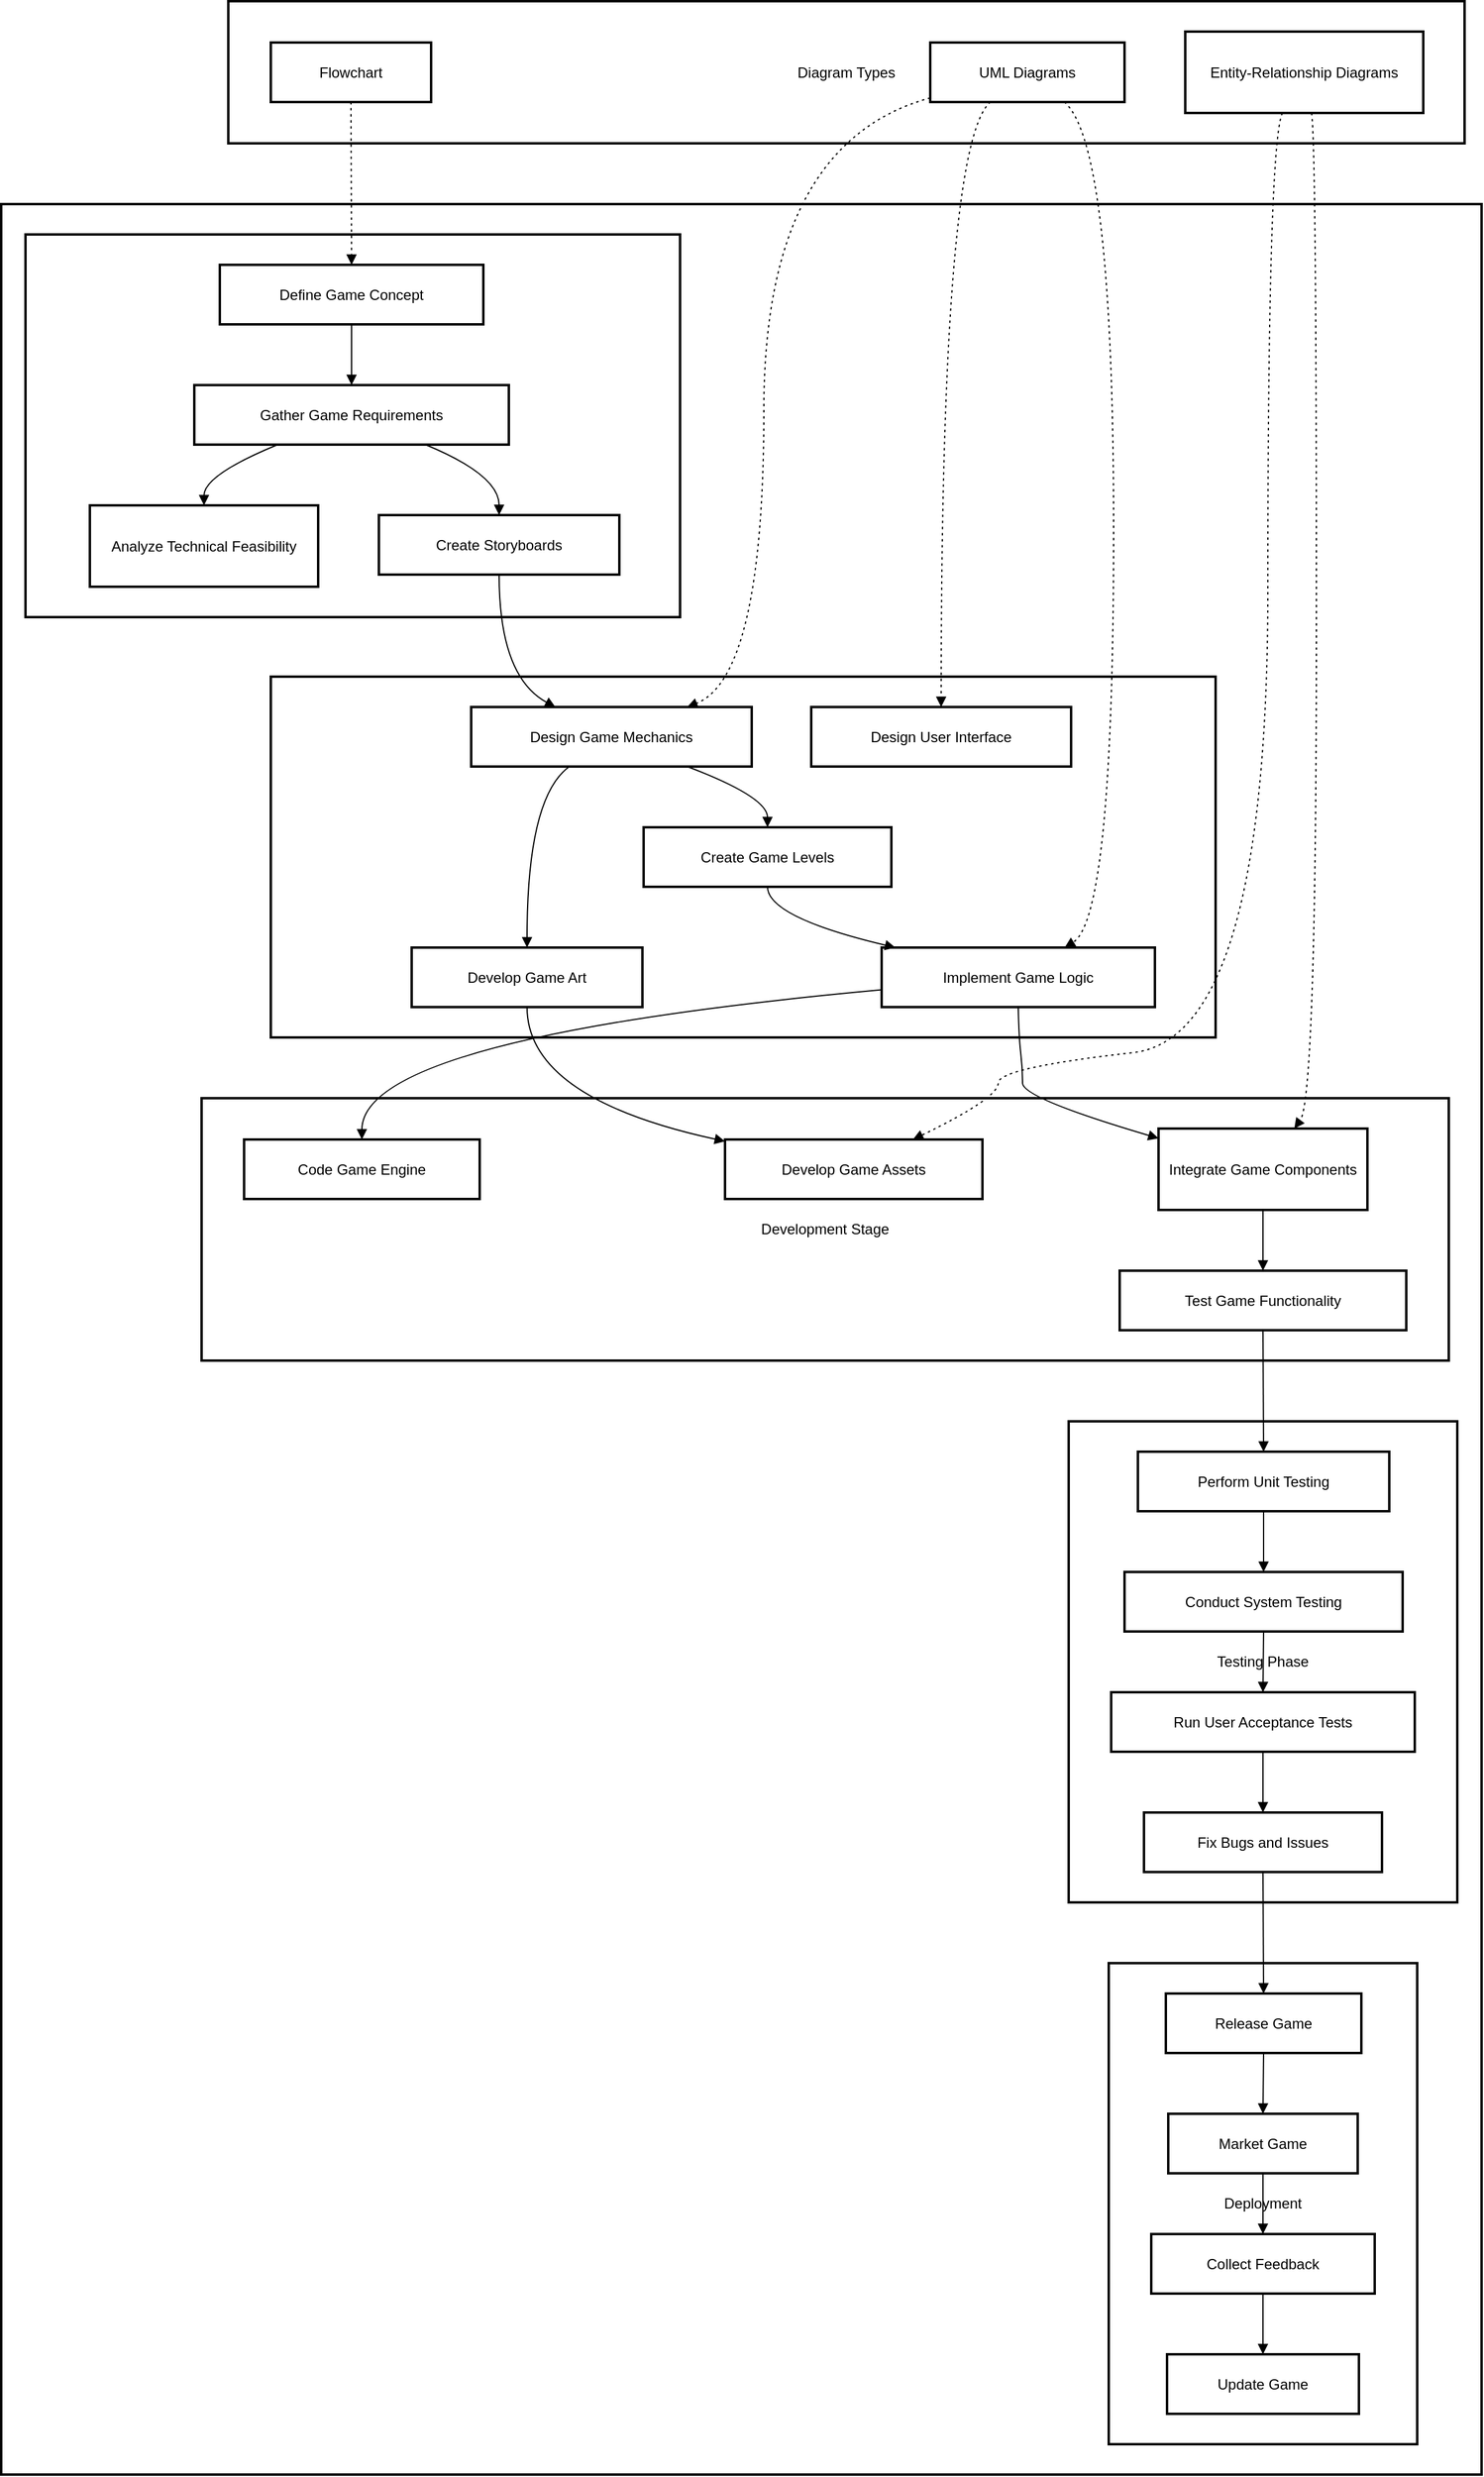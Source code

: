 <mxfile version="24.8.3">
  <diagram name="Page-1" id="8Y3-rr2qHy161HZOBqNe">
    <mxGraphModel dx="2852" dy="1578" grid="1" gridSize="10" guides="1" tooltips="1" connect="1" arrows="1" fold="1" page="1" pageScale="1" pageWidth="850" pageHeight="1100" math="0" shadow="0">
      <root>
        <mxCell id="0" />
        <mxCell id="1" parent="0" />
        <mxCell id="2" value="Diagram Types" style="whiteSpace=wrap;strokeWidth=2;" parent="1" vertex="1">
          <mxGeometry x="195" y="8" width="1018" height="117" as="geometry" />
        </mxCell>
        <mxCell id="3" value="Game Development Process" style="whiteSpace=wrap;strokeWidth=2;" parent="1" vertex="1">
          <mxGeometry x="8" y="175" width="1219" height="1869" as="geometry" />
        </mxCell>
        <mxCell id="4" value="Deployment" style="whiteSpace=wrap;strokeWidth=2;" parent="1" vertex="1">
          <mxGeometry x="920" y="1623" width="254" height="396" as="geometry" />
        </mxCell>
        <mxCell id="5" value="Testing Phase" style="whiteSpace=wrap;strokeWidth=2;" parent="1" vertex="1">
          <mxGeometry x="887" y="1177" width="320" height="396" as="geometry" />
        </mxCell>
        <mxCell id="6" value="Development Stage" style="whiteSpace=wrap;strokeWidth=2;" parent="1" vertex="1">
          <mxGeometry x="173" y="911" width="1027" height="216" as="geometry" />
        </mxCell>
        <mxCell id="7" value="Design Phase" style="whiteSpace=wrap;strokeWidth=2;" parent="1" vertex="1">
          <mxGeometry x="230" y="564" width="778" height="297" as="geometry" />
        </mxCell>
        <mxCell id="8" value="Requirements Analysis" style="whiteSpace=wrap;strokeWidth=2;" parent="1" vertex="1">
          <mxGeometry x="28" y="200" width="539" height="315" as="geometry" />
        </mxCell>
        <mxCell id="9" value="Define Game Concept" style="whiteSpace=wrap;strokeWidth=2;" parent="1" vertex="1">
          <mxGeometry x="188" y="225" width="217" height="49" as="geometry" />
        </mxCell>
        <mxCell id="10" value="Gather Game Requirements" style="whiteSpace=wrap;strokeWidth=2;" parent="1" vertex="1">
          <mxGeometry x="167" y="324" width="259" height="49" as="geometry" />
        </mxCell>
        <mxCell id="11" value="Analyze Technical Feasibility" style="whiteSpace=wrap;strokeWidth=2;" parent="1" vertex="1">
          <mxGeometry x="81" y="423" width="188" height="67" as="geometry" />
        </mxCell>
        <mxCell id="12" value="Create Storyboards" style="whiteSpace=wrap;strokeWidth=2;" parent="1" vertex="1">
          <mxGeometry x="319" y="431" width="198" height="49" as="geometry" />
        </mxCell>
        <mxCell id="13" value="Design Game Mechanics" style="whiteSpace=wrap;strokeWidth=2;" parent="1" vertex="1">
          <mxGeometry x="395" y="589" width="231" height="49" as="geometry" />
        </mxCell>
        <mxCell id="14" value="Create Game Levels" style="whiteSpace=wrap;strokeWidth=2;" parent="1" vertex="1">
          <mxGeometry x="537" y="688" width="204" height="49" as="geometry" />
        </mxCell>
        <mxCell id="15" value="Develop Game Art" style="whiteSpace=wrap;strokeWidth=2;" parent="1" vertex="1">
          <mxGeometry x="346" y="787" width="190" height="49" as="geometry" />
        </mxCell>
        <mxCell id="16" value="Implement Game Logic" style="whiteSpace=wrap;strokeWidth=2;" parent="1" vertex="1">
          <mxGeometry x="733" y="787" width="225" height="49" as="geometry" />
        </mxCell>
        <mxCell id="17" value="Design User Interface" style="whiteSpace=wrap;strokeWidth=2;" parent="1" vertex="1">
          <mxGeometry x="675" y="589" width="214" height="49" as="geometry" />
        </mxCell>
        <mxCell id="18" value="Code Game Engine" style="whiteSpace=wrap;strokeWidth=2;" parent="1" vertex="1">
          <mxGeometry x="208" y="945" width="194" height="49" as="geometry" />
        </mxCell>
        <mxCell id="19" value="Develop Game Assets" style="whiteSpace=wrap;strokeWidth=2;" parent="1" vertex="1">
          <mxGeometry x="604" y="945" width="212" height="49" as="geometry" />
        </mxCell>
        <mxCell id="20" value="Integrate Game Components" style="whiteSpace=wrap;strokeWidth=2;" parent="1" vertex="1">
          <mxGeometry x="961" y="936" width="172" height="67" as="geometry" />
        </mxCell>
        <mxCell id="21" value="Test Game Functionality" style="whiteSpace=wrap;strokeWidth=2;" parent="1" vertex="1">
          <mxGeometry x="929" y="1053" width="236" height="49" as="geometry" />
        </mxCell>
        <mxCell id="22" value="Perform Unit Testing" style="whiteSpace=wrap;strokeWidth=2;" parent="1" vertex="1">
          <mxGeometry x="944" y="1202" width="207" height="49" as="geometry" />
        </mxCell>
        <mxCell id="23" value="Conduct System Testing" style="whiteSpace=wrap;strokeWidth=2;" parent="1" vertex="1">
          <mxGeometry x="933" y="1301" width="229" height="49" as="geometry" />
        </mxCell>
        <mxCell id="24" value="Run User Acceptance Tests" style="whiteSpace=wrap;strokeWidth=2;" parent="1" vertex="1">
          <mxGeometry x="922" y="1400" width="250" height="49" as="geometry" />
        </mxCell>
        <mxCell id="25" value="Fix Bugs and Issues" style="whiteSpace=wrap;strokeWidth=2;" parent="1" vertex="1">
          <mxGeometry x="949" y="1499" width="196" height="49" as="geometry" />
        </mxCell>
        <mxCell id="26" value="Release Game" style="whiteSpace=wrap;strokeWidth=2;" parent="1" vertex="1">
          <mxGeometry x="967" y="1648" width="161" height="49" as="geometry" />
        </mxCell>
        <mxCell id="27" value="Market Game" style="whiteSpace=wrap;strokeWidth=2;" parent="1" vertex="1">
          <mxGeometry x="969" y="1747" width="156" height="49" as="geometry" />
        </mxCell>
        <mxCell id="28" value="Collect Feedback" style="whiteSpace=wrap;strokeWidth=2;" parent="1" vertex="1">
          <mxGeometry x="955" y="1846" width="184" height="49" as="geometry" />
        </mxCell>
        <mxCell id="29" value="Update Game" style="whiteSpace=wrap;strokeWidth=2;" parent="1" vertex="1">
          <mxGeometry x="968" y="1945" width="158" height="49" as="geometry" />
        </mxCell>
        <mxCell id="30" value="Flowchart" style="whiteSpace=wrap;strokeWidth=2;" parent="1" vertex="1">
          <mxGeometry x="230" y="42" width="132" height="49" as="geometry" />
        </mxCell>
        <mxCell id="31" value="UML Diagrams" style="whiteSpace=wrap;strokeWidth=2;" parent="1" vertex="1">
          <mxGeometry x="773" y="42" width="160" height="49" as="geometry" />
        </mxCell>
        <mxCell id="32" value="Entity-Relationship Diagrams" style="whiteSpace=wrap;strokeWidth=2;" parent="1" vertex="1">
          <mxGeometry x="983" y="33" width="196" height="67" as="geometry" />
        </mxCell>
        <mxCell id="33" value="" style="curved=1;startArrow=none;endArrow=block;exitX=0.5;exitY=0.99;entryX=0.5;entryY=-0.01;" parent="1" source="9" target="10" edge="1">
          <mxGeometry relative="1" as="geometry">
            <Array as="points" />
          </mxGeometry>
        </mxCell>
        <mxCell id="34" value="" style="curved=1;startArrow=none;endArrow=block;exitX=0.27;exitY=0.99;entryX=0.5;entryY=-0.01;" parent="1" source="10" target="11" edge="1">
          <mxGeometry relative="1" as="geometry">
            <Array as="points">
              <mxPoint x="175" y="398" />
            </Array>
          </mxGeometry>
        </mxCell>
        <mxCell id="35" value="" style="curved=1;startArrow=none;endArrow=block;exitX=0.73;exitY=0.99;entryX=0.5;entryY=0.01;" parent="1" source="10" target="12" edge="1">
          <mxGeometry relative="1" as="geometry">
            <Array as="points">
              <mxPoint x="418" y="398" />
            </Array>
          </mxGeometry>
        </mxCell>
        <mxCell id="36" value="" style="curved=1;startArrow=none;endArrow=block;exitX=0.5;exitY=1.01;entryX=0.3;entryY=0;" parent="1" source="12" target="13" edge="1">
          <mxGeometry relative="1" as="geometry">
            <Array as="points">
              <mxPoint x="418" y="564" />
            </Array>
          </mxGeometry>
        </mxCell>
        <mxCell id="37" value="" style="curved=1;startArrow=none;endArrow=block;exitX=0.77;exitY=1;entryX=0.5;entryY=0;" parent="1" source="13" target="14" edge="1">
          <mxGeometry relative="1" as="geometry">
            <Array as="points">
              <mxPoint x="639" y="663" />
            </Array>
          </mxGeometry>
        </mxCell>
        <mxCell id="38" value="" style="curved=1;startArrow=none;endArrow=block;exitX=0.35;exitY=1;entryX=0.5;entryY=0;" parent="1" source="13" target="15" edge="1">
          <mxGeometry relative="1" as="geometry">
            <Array as="points">
              <mxPoint x="441" y="663" />
            </Array>
          </mxGeometry>
        </mxCell>
        <mxCell id="39" value="" style="curved=1;startArrow=none;endArrow=block;exitX=0.5;exitY=1;entryX=0.05;entryY=0;" parent="1" source="14" target="16" edge="1">
          <mxGeometry relative="1" as="geometry">
            <Array as="points">
              <mxPoint x="639" y="762" />
            </Array>
          </mxGeometry>
        </mxCell>
        <mxCell id="40" value="" style="curved=1;startArrow=none;endArrow=block;exitX=0;exitY=0.71;entryX=0.5;entryY=0;" parent="1" source="16" target="18" edge="1">
          <mxGeometry relative="1" as="geometry">
            <Array as="points">
              <mxPoint x="305" y="861" />
            </Array>
          </mxGeometry>
        </mxCell>
        <mxCell id="41" value="" style="curved=1;startArrow=none;endArrow=block;exitX=0.5;exitY=1;entryX=0;entryY=0.03;" parent="1" source="15" target="19" edge="1">
          <mxGeometry relative="1" as="geometry">
            <Array as="points">
              <mxPoint x="441" y="911" />
            </Array>
          </mxGeometry>
        </mxCell>
        <mxCell id="42" value="" style="curved=1;startArrow=none;endArrow=block;exitX=0.5;exitY=1;entryX=0;entryY=0.12;" parent="1" source="16" target="20" edge="1">
          <mxGeometry relative="1" as="geometry">
            <Array as="points">
              <mxPoint x="846" y="861" />
              <mxPoint x="849" y="886" />
              <mxPoint x="849" y="911" />
            </Array>
          </mxGeometry>
        </mxCell>
        <mxCell id="43" value="" style="curved=1;startArrow=none;endArrow=block;exitX=0.5;exitY=1;entryX=0.5;entryY=0;" parent="1" source="20" target="21" edge="1">
          <mxGeometry relative="1" as="geometry">
            <Array as="points" />
          </mxGeometry>
        </mxCell>
        <mxCell id="44" value="" style="curved=1;startArrow=none;endArrow=block;exitX=0.5;exitY=1;entryX=0.5;entryY=0;" parent="1" source="21" target="22" edge="1">
          <mxGeometry relative="1" as="geometry">
            <Array as="points" />
          </mxGeometry>
        </mxCell>
        <mxCell id="45" value="" style="curved=1;startArrow=none;endArrow=block;exitX=0.5;exitY=1;entryX=0.5;entryY=0;" parent="1" source="22" target="23" edge="1">
          <mxGeometry relative="1" as="geometry">
            <Array as="points" />
          </mxGeometry>
        </mxCell>
        <mxCell id="46" value="" style="curved=1;startArrow=none;endArrow=block;exitX=0.5;exitY=1;entryX=0.5;entryY=0;" parent="1" source="23" target="24" edge="1">
          <mxGeometry relative="1" as="geometry">
            <Array as="points" />
          </mxGeometry>
        </mxCell>
        <mxCell id="47" value="" style="curved=1;startArrow=none;endArrow=block;exitX=0.5;exitY=1;entryX=0.5;entryY=0;" parent="1" source="24" target="25" edge="1">
          <mxGeometry relative="1" as="geometry">
            <Array as="points" />
          </mxGeometry>
        </mxCell>
        <mxCell id="48" value="" style="curved=1;startArrow=none;endArrow=block;exitX=0.5;exitY=1;entryX=0.5;entryY=0;" parent="1" source="25" target="26" edge="1">
          <mxGeometry relative="1" as="geometry">
            <Array as="points" />
          </mxGeometry>
        </mxCell>
        <mxCell id="49" value="" style="curved=1;startArrow=none;endArrow=block;exitX=0.5;exitY=1;entryX=0.5;entryY=0;" parent="1" source="26" target="27" edge="1">
          <mxGeometry relative="1" as="geometry">
            <Array as="points" />
          </mxGeometry>
        </mxCell>
        <mxCell id="50" value="" style="curved=1;startArrow=none;endArrow=block;exitX=0.5;exitY=1;entryX=0.5;entryY=0;" parent="1" source="27" target="28" edge="1">
          <mxGeometry relative="1" as="geometry">
            <Array as="points" />
          </mxGeometry>
        </mxCell>
        <mxCell id="51" value="" style="curved=1;startArrow=none;endArrow=block;exitX=0.5;exitY=1;entryX=0.5;entryY=0;" parent="1" source="28" target="29" edge="1">
          <mxGeometry relative="1" as="geometry">
            <Array as="points" />
          </mxGeometry>
        </mxCell>
        <mxCell id="52" value="" style="curved=1;dashed=1;dashPattern=2 3;startArrow=none;endArrow=block;exitX=0.5;exitY=1;entryX=0.5;entryY=-0.01;" parent="1" source="30" target="9" edge="1">
          <mxGeometry relative="1" as="geometry">
            <Array as="points" />
          </mxGeometry>
        </mxCell>
        <mxCell id="53" value="" style="curved=1;dashed=1;dashPattern=2 3;startArrow=none;endArrow=block;exitX=0;exitY=0.93;entryX=0.77;entryY=0;" parent="1" source="31" target="13" edge="1">
          <mxGeometry relative="1" as="geometry">
            <Array as="points">
              <mxPoint x="636" y="125" />
              <mxPoint x="636" y="564" />
            </Array>
          </mxGeometry>
        </mxCell>
        <mxCell id="54" value="" style="curved=1;dashed=1;dashPattern=2 3;startArrow=none;endArrow=block;exitX=0.69;exitY=1;entryX=0.67;entryY=0;" parent="1" source="31" target="16" edge="1">
          <mxGeometry relative="1" as="geometry">
            <Array as="points">
              <mxPoint x="924" y="125" />
              <mxPoint x="924" y="762" />
            </Array>
          </mxGeometry>
        </mxCell>
        <mxCell id="55" value="" style="curved=1;dashed=1;dashPattern=2 3;startArrow=none;endArrow=block;exitX=0.31;exitY=1;entryX=0.5;entryY=0;" parent="1" source="31" target="17" edge="1">
          <mxGeometry relative="1" as="geometry">
            <Array as="points">
              <mxPoint x="782" y="125" />
            </Array>
          </mxGeometry>
        </mxCell>
        <mxCell id="56" value="" style="curved=1;dashed=1;dashPattern=2 3;startArrow=none;endArrow=block;exitX=0.41;exitY=0.99;entryX=0.73;entryY=0;" parent="1" source="32" target="19" edge="1">
          <mxGeometry relative="1" as="geometry">
            <Array as="points">
              <mxPoint x="1051" y="125" />
              <mxPoint x="1051" y="861" />
              <mxPoint x="829" y="886" />
              <mxPoint x="829" y="911" />
            </Array>
          </mxGeometry>
        </mxCell>
        <mxCell id="57" value="" style="curved=1;dashed=1;dashPattern=2 3;startArrow=none;endArrow=block;exitX=0.53;exitY=0.99;entryX=0.65;entryY=0;" parent="1" source="32" target="20" edge="1">
          <mxGeometry relative="1" as="geometry">
            <Array as="points">
              <mxPoint x="1091" y="125" />
              <mxPoint x="1091" y="911" />
            </Array>
          </mxGeometry>
        </mxCell>
      </root>
    </mxGraphModel>
  </diagram>
</mxfile>
